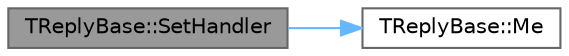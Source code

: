 digraph "TReplyBase::SetHandler"
{
 // INTERACTIVE_SVG=YES
 // LATEX_PDF_SIZE
  bgcolor="transparent";
  edge [fontname=Helvetica,fontsize=10,labelfontname=Helvetica,labelfontsize=10];
  node [fontname=Helvetica,fontsize=10,shape=box,height=0.2,width=0.4];
  rankdir="LR";
  Node1 [id="Node000001",label="TReplyBase::SetHandler",height=0.2,width=0.4,color="gray40", fillcolor="grey60", style="filled", fontcolor="black",tooltip="Set the widget that handled the event; undefined if never handled."];
  Node1 -> Node2 [id="edge1_Node000001_Node000002",color="steelblue1",style="solid",tooltip=" "];
  Node2 [id="Node000002",label="TReplyBase::Me",height=0.2,width=0.4,color="grey40", fillcolor="white", style="filled",URL="$d9/dab/classTReplyBase.html#a139e50cc24cb21dfc57ac3812c43c736",tooltip=" "];
}
